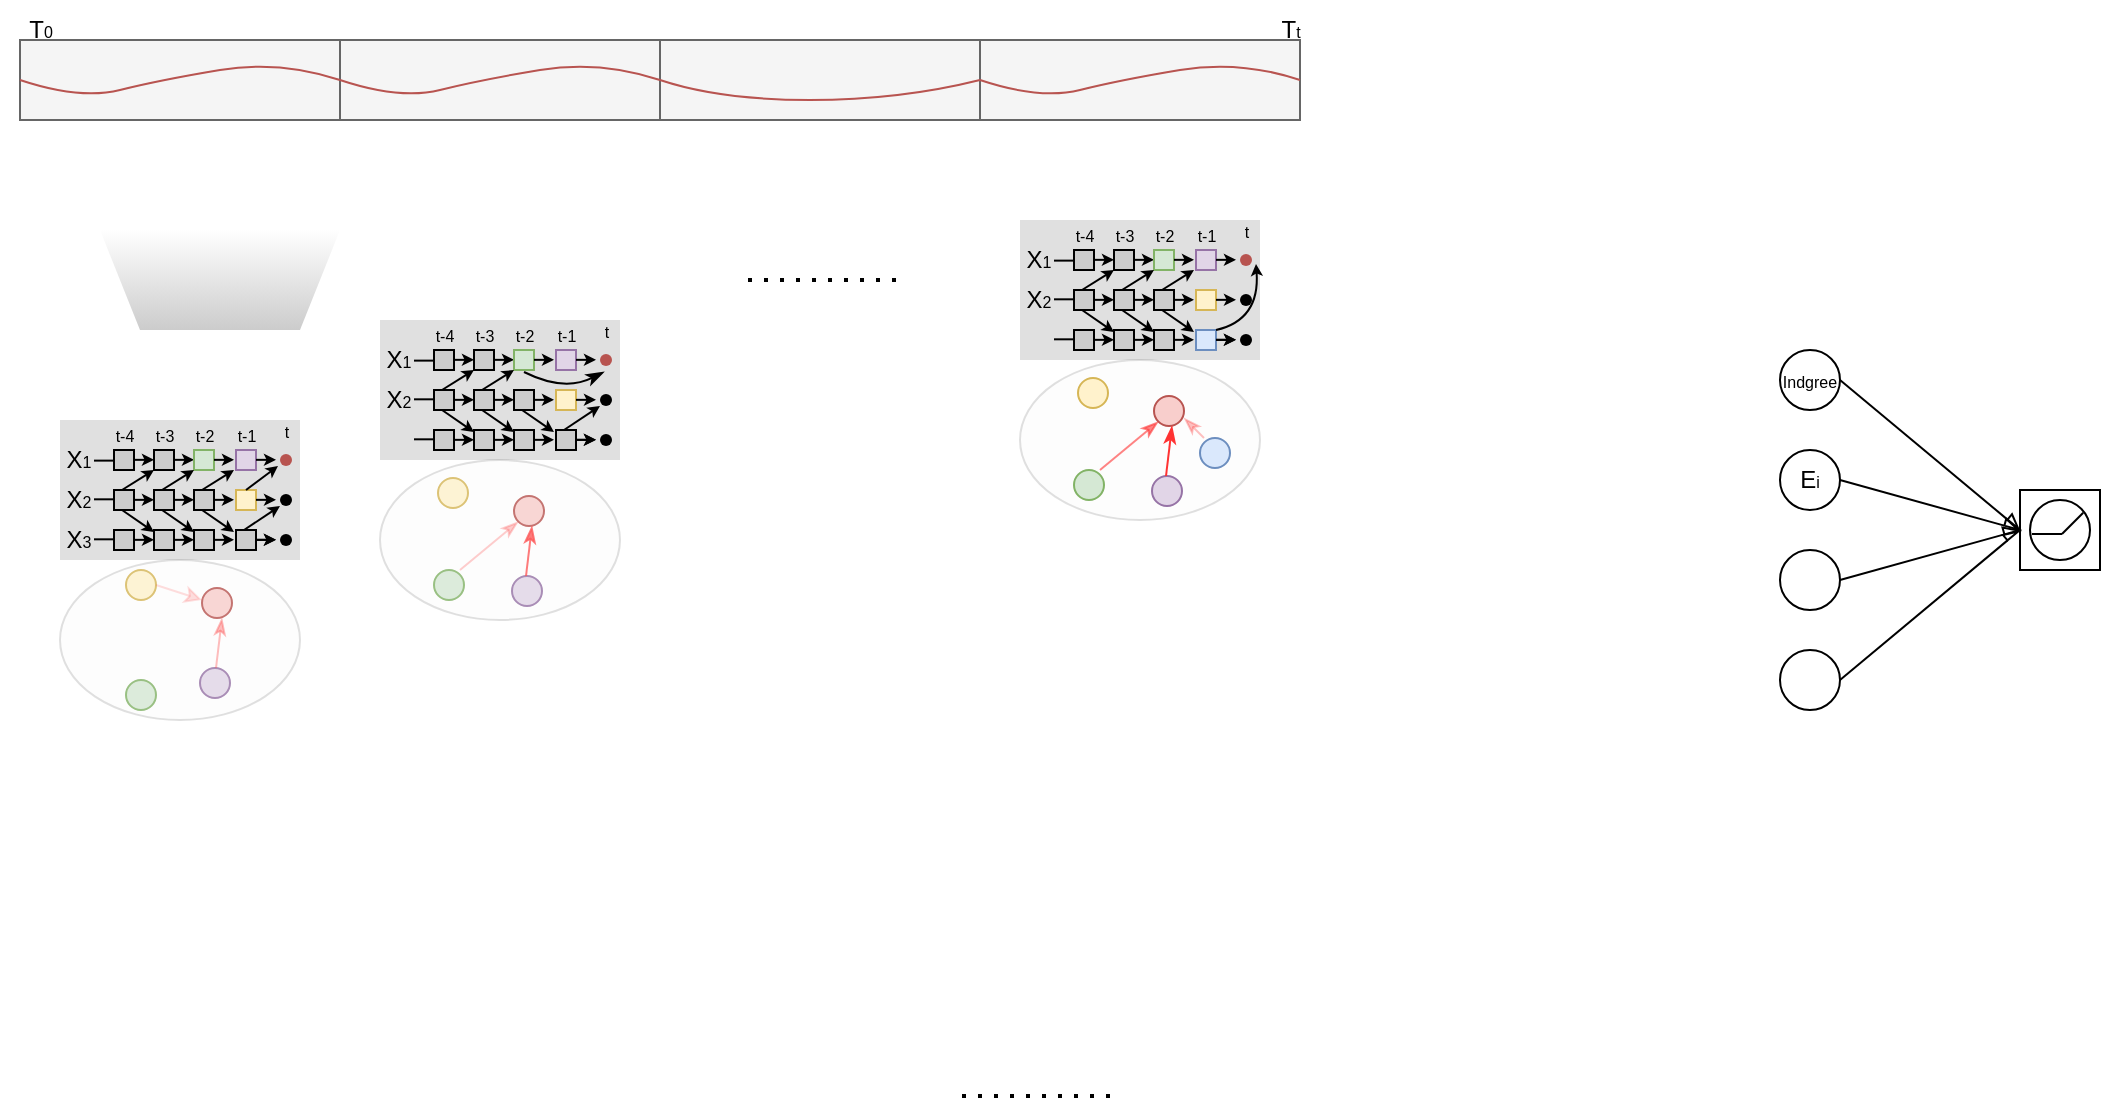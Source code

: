 <mxfile version="26.2.4">
  <diagram name="因果解耦学习" id="Xn1MKm5G6cUb3gmnLiGP">
    <mxGraphModel dx="948" dy="652" grid="1" gridSize="10" guides="1" tooltips="1" connect="1" arrows="1" fold="1" page="1" pageScale="1" pageWidth="827" pageHeight="1169" math="0" shadow="0">
      <root>
        <mxCell id="0" />
        <mxCell id="1" parent="0" />
        <mxCell id="1oDXLKxFo-u_jyNa0GS2-1" value="" style="rounded=0;whiteSpace=wrap;html=1;fillColor=#f5f5f5;fontColor=#333333;strokeColor=#666666;" vertex="1" parent="1">
          <mxGeometry x="10" y="40" width="160" height="40" as="geometry" />
        </mxCell>
        <mxCell id="1oDXLKxFo-u_jyNa0GS2-2" value="" style="rounded=0;whiteSpace=wrap;html=1;fillColor=#f5f5f5;fontColor=#333333;strokeColor=#666666;" vertex="1" parent="1">
          <mxGeometry x="170" y="40" width="160" height="40" as="geometry" />
        </mxCell>
        <mxCell id="1oDXLKxFo-u_jyNa0GS2-3" value="" style="rounded=0;whiteSpace=wrap;html=1;fillColor=#f5f5f5;fontColor=#333333;strokeColor=#666666;" vertex="1" parent="1">
          <mxGeometry x="330" y="40" width="160" height="40" as="geometry" />
        </mxCell>
        <mxCell id="1oDXLKxFo-u_jyNa0GS2-4" value="" style="rounded=0;whiteSpace=wrap;html=1;fillColor=#f5f5f5;fontColor=#333333;strokeColor=#666666;" vertex="1" parent="1">
          <mxGeometry x="490" y="40" width="160" height="40" as="geometry" />
        </mxCell>
        <mxCell id="1oDXLKxFo-u_jyNa0GS2-6" value="" style="curved=1;endArrow=none;html=1;rounded=0;startFill=0;entryX=0;entryY=0.5;entryDx=0;entryDy=0;fillColor=#f8cecc;strokeColor=#b85450;" edge="1" parent="1" target="1oDXLKxFo-u_jyNa0GS2-2">
          <mxGeometry width="50" height="50" relative="1" as="geometry">
            <mxPoint x="10" y="60" as="sourcePoint" />
            <mxPoint x="200" y="70" as="targetPoint" />
            <Array as="points">
              <mxPoint x="40" y="70" />
              <mxPoint x="80" y="60" />
              <mxPoint x="140" y="50" />
            </Array>
          </mxGeometry>
        </mxCell>
        <mxCell id="1oDXLKxFo-u_jyNa0GS2-7" value="" style="curved=1;endArrow=none;html=1;rounded=0;startFill=0;entryX=0;entryY=0.5;entryDx=0;entryDy=0;fillColor=#f8cecc;strokeColor=#b85450;" edge="1" parent="1">
          <mxGeometry width="50" height="50" relative="1" as="geometry">
            <mxPoint x="170" y="60" as="sourcePoint" />
            <mxPoint x="330" y="60" as="targetPoint" />
            <Array as="points">
              <mxPoint x="200" y="70" />
              <mxPoint x="240" y="60" />
              <mxPoint x="300" y="50" />
            </Array>
          </mxGeometry>
        </mxCell>
        <mxCell id="1oDXLKxFo-u_jyNa0GS2-8" value="" style="curved=1;endArrow=none;html=1;rounded=0;startFill=0;entryX=0;entryY=0.5;entryDx=0;entryDy=0;fillColor=#f8cecc;strokeColor=#b85450;" edge="1" parent="1">
          <mxGeometry width="50" height="50" relative="1" as="geometry">
            <mxPoint x="330" y="60" as="sourcePoint" />
            <mxPoint x="490" y="60" as="targetPoint" />
            <Array as="points">
              <mxPoint x="360" y="70" />
              <mxPoint x="450" y="70" />
            </Array>
          </mxGeometry>
        </mxCell>
        <mxCell id="1oDXLKxFo-u_jyNa0GS2-9" value="" style="curved=1;endArrow=none;html=1;rounded=0;startFill=0;entryX=0;entryY=0.5;entryDx=0;entryDy=0;fillColor=#f8cecc;strokeColor=#b85450;" edge="1" parent="1">
          <mxGeometry width="50" height="50" relative="1" as="geometry">
            <mxPoint x="490" y="60" as="sourcePoint" />
            <mxPoint x="650" y="60" as="targetPoint" />
            <Array as="points">
              <mxPoint x="520" y="70" />
              <mxPoint x="560" y="60" />
              <mxPoint x="620" y="50" />
            </Array>
          </mxGeometry>
        </mxCell>
        <mxCell id="1oDXLKxFo-u_jyNa0GS2-11" value="" style="rounded=0;whiteSpace=wrap;html=1;strokeColor=none;fillColor=#CCCCCC;gradientColor=none;gradientDirection=north;opacity=60;" vertex="1" parent="1">
          <mxGeometry x="30" y="230" width="120" height="70" as="geometry" />
        </mxCell>
        <mxCell id="1oDXLKxFo-u_jyNa0GS2-12" value="" style="shape=trapezoid;perimeter=trapezoidPerimeter;whiteSpace=wrap;html=1;fixedSize=1;rotation=-180;size=20;gradientColor=#CCCCCC;strokeColor=none;gradientDirection=north;fixDash=0;container=0;dropTarget=0;collapsible=0;treeFolding=0;treeMoving=0;comic=0;linecap=square;linejoin=arcs;rounded=0;points=[[0,1,0,0,0],[0.25,0,0,0,0],[0.25,1,0,0,0],[0.5,0,0,0,0],[0.5,1,0,0,0],[0.75,0,0,0,0],[0.75,1,0,0,0],[0.81,0.86,0,0,0],[0.86,0.5,0,0,0],[0.86,0.7,0,0,0],[0.93,0.28,0,0,0],[1,0,0,0,0],[1,0.25,0,0,0],[1,0.5,0,0,0],[1,0.75,0,0,0],[1,1,0,0,0]];" vertex="1" parent="1">
          <mxGeometry x="50" y="135" width="120" height="50" as="geometry">
            <mxRectangle x="120" y="190" width="50" height="40" as="alternateBounds" />
          </mxGeometry>
        </mxCell>
        <mxCell id="1oDXLKxFo-u_jyNa0GS2-16" value="" style="endArrow=none;dashed=1;html=1;dashPattern=1 3;strokeWidth=2;rounded=0;" edge="1" parent="1">
          <mxGeometry width="50" height="50" relative="1" as="geometry">
            <mxPoint x="481" y="568" as="sourcePoint" />
            <mxPoint x="561" y="568" as="targetPoint" />
          </mxGeometry>
        </mxCell>
        <mxCell id="1oDXLKxFo-u_jyNa0GS2-17" value="" style="rounded=0;whiteSpace=wrap;html=1;fillColor=#CCCCCC;" vertex="1" parent="1">
          <mxGeometry x="57" y="245" width="10" height="10" as="geometry" />
        </mxCell>
        <mxCell id="1oDXLKxFo-u_jyNa0GS2-18" value="" style="rounded=0;whiteSpace=wrap;html=1;fillColor=#CCCCCC;" vertex="1" parent="1">
          <mxGeometry x="77" y="245" width="10" height="10" as="geometry" />
        </mxCell>
        <mxCell id="1oDXLKxFo-u_jyNa0GS2-19" value="" style="rounded=0;whiteSpace=wrap;html=1;fillColor=#e1d5e7;strokeColor=#9673a6;" vertex="1" parent="1">
          <mxGeometry x="118" y="245" width="10" height="10" as="geometry" />
        </mxCell>
        <mxCell id="1oDXLKxFo-u_jyNa0GS2-25" value="" style="rounded=0;whiteSpace=wrap;html=1;fillColor=#CCCCCC;" vertex="1" parent="1">
          <mxGeometry x="57" y="265" width="10" height="10" as="geometry" />
        </mxCell>
        <mxCell id="1oDXLKxFo-u_jyNa0GS2-26" value="" style="rounded=0;whiteSpace=wrap;html=1;fillColor=#CCCCCC;" vertex="1" parent="1">
          <mxGeometry x="77" y="265" width="10" height="10" as="geometry" />
        </mxCell>
        <mxCell id="1oDXLKxFo-u_jyNa0GS2-27" value="" style="rounded=0;whiteSpace=wrap;html=1;fillColor=#fff2cc;strokeColor=#d6b656;" vertex="1" parent="1">
          <mxGeometry x="118" y="265" width="10" height="10" as="geometry" />
        </mxCell>
        <mxCell id="1oDXLKxFo-u_jyNa0GS2-29" value="" style="rounded=0;whiteSpace=wrap;html=1;fillColor=#CCCCCC;" vertex="1" parent="1">
          <mxGeometry x="57" y="285" width="10" height="10" as="geometry" />
        </mxCell>
        <mxCell id="1oDXLKxFo-u_jyNa0GS2-30" value="" style="rounded=0;whiteSpace=wrap;html=1;fillColor=#CCCCCC;" vertex="1" parent="1">
          <mxGeometry x="77" y="285" width="10" height="10" as="geometry" />
        </mxCell>
        <mxCell id="1oDXLKxFo-u_jyNa0GS2-31" value="" style="rounded=0;whiteSpace=wrap;html=1;fillColor=#CCCCCC;strokeColor=#000000;" vertex="1" parent="1">
          <mxGeometry x="118" y="285" width="10" height="10" as="geometry" />
        </mxCell>
        <mxCell id="1oDXLKxFo-u_jyNa0GS2-33" value="" style="endArrow=classic;html=1;rounded=0;endSize=3;startSize=3;" edge="1" parent="1">
          <mxGeometry width="50" height="50" relative="1" as="geometry">
            <mxPoint x="128" y="269.92" as="sourcePoint" />
            <mxPoint x="138" y="269.92" as="targetPoint" />
          </mxGeometry>
        </mxCell>
        <mxCell id="1oDXLKxFo-u_jyNa0GS2-34" value="" style="endArrow=classic;html=1;rounded=0;endSize=3;startSize=3;" edge="1" parent="1">
          <mxGeometry width="50" height="50" relative="1" as="geometry">
            <mxPoint x="128" y="249.92" as="sourcePoint" />
            <mxPoint x="138" y="249.92" as="targetPoint" />
          </mxGeometry>
        </mxCell>
        <mxCell id="1oDXLKxFo-u_jyNa0GS2-35" value="" style="endArrow=classic;html=1;rounded=0;endSize=3;startSize=3;" edge="1" parent="1">
          <mxGeometry width="50" height="50" relative="1" as="geometry">
            <mxPoint x="128" y="289.92" as="sourcePoint" />
            <mxPoint x="138" y="289.92" as="targetPoint" />
          </mxGeometry>
        </mxCell>
        <mxCell id="1oDXLKxFo-u_jyNa0GS2-36" value="" style="endArrow=classic;html=1;rounded=0;endSize=3;startSize=3;" edge="1" parent="1">
          <mxGeometry width="50" height="50" relative="1" as="geometry">
            <mxPoint x="87" y="269.92" as="sourcePoint" />
            <mxPoint x="97" y="269.92" as="targetPoint" />
          </mxGeometry>
        </mxCell>
        <mxCell id="1oDXLKxFo-u_jyNa0GS2-37" value="" style="endArrow=classic;html=1;rounded=0;endSize=3;startSize=3;" edge="1" parent="1">
          <mxGeometry width="50" height="50" relative="1" as="geometry">
            <mxPoint x="87" y="249.92" as="sourcePoint" />
            <mxPoint x="97" y="249.92" as="targetPoint" />
          </mxGeometry>
        </mxCell>
        <mxCell id="1oDXLKxFo-u_jyNa0GS2-38" value="" style="endArrow=classic;html=1;rounded=0;endSize=3;startSize=3;" edge="1" parent="1">
          <mxGeometry width="50" height="50" relative="1" as="geometry">
            <mxPoint x="67" y="249.92" as="sourcePoint" />
            <mxPoint x="77" y="249.92" as="targetPoint" />
          </mxGeometry>
        </mxCell>
        <mxCell id="1oDXLKxFo-u_jyNa0GS2-39" value="" style="endArrow=classic;html=1;rounded=0;endSize=3;startSize=3;" edge="1" parent="1">
          <mxGeometry width="50" height="50" relative="1" as="geometry">
            <mxPoint x="67" y="269.92" as="sourcePoint" />
            <mxPoint x="77" y="269.92" as="targetPoint" />
          </mxGeometry>
        </mxCell>
        <mxCell id="1oDXLKxFo-u_jyNa0GS2-40" value="" style="endArrow=classic;html=1;rounded=0;endSize=3;startSize=3;" edge="1" parent="1">
          <mxGeometry width="50" height="50" relative="1" as="geometry">
            <mxPoint x="87" y="289.92" as="sourcePoint" />
            <mxPoint x="97" y="289.92" as="targetPoint" />
          </mxGeometry>
        </mxCell>
        <mxCell id="1oDXLKxFo-u_jyNa0GS2-41" value="" style="endArrow=classic;html=1;rounded=0;endSize=3;startSize=3;" edge="1" parent="1">
          <mxGeometry width="50" height="50" relative="1" as="geometry">
            <mxPoint x="67" y="289.92" as="sourcePoint" />
            <mxPoint x="77" y="289.92" as="targetPoint" />
          </mxGeometry>
        </mxCell>
        <mxCell id="1oDXLKxFo-u_jyNa0GS2-109" value="" style="endArrow=classic;html=1;rounded=0;endSize=3;startSize=3;" edge="1" parent="1">
          <mxGeometry width="50" height="50" relative="1" as="geometry">
            <mxPoint x="128" y="289.92" as="sourcePoint" />
            <mxPoint x="138" y="289.92" as="targetPoint" />
          </mxGeometry>
        </mxCell>
        <mxCell id="1oDXLKxFo-u_jyNa0GS2-110" value="" style="endArrow=classic;html=1;rounded=0;endSize=3;startSize=3;exitX=0.5;exitY=0;exitDx=0;exitDy=0;" edge="1" parent="1" source="1oDXLKxFo-u_jyNa0GS2-27">
          <mxGeometry width="50" height="50" relative="1" as="geometry">
            <mxPoint x="124" y="263" as="sourcePoint" />
            <mxPoint x="139" y="253" as="targetPoint" />
          </mxGeometry>
        </mxCell>
        <mxCell id="1oDXLKxFo-u_jyNa0GS2-111" value="" style="shape=waypoint;sketch=0;size=6;pointerEvents=1;points=[];fillColor=#f8cecc;resizable=0;rotatable=0;perimeter=centerPerimeter;snapToPoint=1;strokeColor=#b85450;" vertex="1" parent="1">
          <mxGeometry x="133" y="240" width="20" height="20" as="geometry" />
        </mxCell>
        <mxCell id="1oDXLKxFo-u_jyNa0GS2-112" value="T&lt;font style=&quot;font-size: 8px;&quot;&gt;0&lt;/font&gt;" style="text;html=1;align=center;verticalAlign=middle;resizable=0;points=[];autosize=1;strokeColor=none;fillColor=none;" vertex="1" parent="1">
          <mxGeometry y="20" width="40" height="30" as="geometry" />
        </mxCell>
        <mxCell id="1oDXLKxFo-u_jyNa0GS2-113" value="T&lt;font style=&quot;font-size: 8px;&quot;&gt;t&lt;/font&gt;" style="text;html=1;align=center;verticalAlign=middle;resizable=0;points=[];autosize=1;strokeColor=none;fillColor=none;" vertex="1" parent="1">
          <mxGeometry x="630" y="20" width="30" height="30" as="geometry" />
        </mxCell>
        <mxCell id="1oDXLKxFo-u_jyNa0GS2-128" value="" style="rounded=0;whiteSpace=wrap;html=1;fillColor=#d5e8d4;strokeColor=#82b366;" vertex="1" parent="1">
          <mxGeometry x="97" y="245" width="10" height="10" as="geometry" />
        </mxCell>
        <mxCell id="1oDXLKxFo-u_jyNa0GS2-129" value="" style="rounded=0;whiteSpace=wrap;html=1;fillColor=#CCCCCC;" vertex="1" parent="1">
          <mxGeometry x="97" y="265" width="10" height="10" as="geometry" />
        </mxCell>
        <mxCell id="1oDXLKxFo-u_jyNa0GS2-130" value="" style="rounded=0;whiteSpace=wrap;html=1;fillColor=#CCCCCC;" vertex="1" parent="1">
          <mxGeometry x="97" y="285" width="10" height="10" as="geometry" />
        </mxCell>
        <mxCell id="1oDXLKxFo-u_jyNa0GS2-131" value="" style="endArrow=classic;html=1;rounded=0;endSize=3;startSize=3;" edge="1" parent="1">
          <mxGeometry width="50" height="50" relative="1" as="geometry">
            <mxPoint x="107" y="269.92" as="sourcePoint" />
            <mxPoint x="117" y="269.92" as="targetPoint" />
          </mxGeometry>
        </mxCell>
        <mxCell id="1oDXLKxFo-u_jyNa0GS2-132" value="" style="endArrow=classic;html=1;rounded=0;endSize=3;startSize=3;" edge="1" parent="1">
          <mxGeometry width="50" height="50" relative="1" as="geometry">
            <mxPoint x="107" y="249.92" as="sourcePoint" />
            <mxPoint x="117" y="249.92" as="targetPoint" />
          </mxGeometry>
        </mxCell>
        <mxCell id="1oDXLKxFo-u_jyNa0GS2-133" value="" style="endArrow=classic;html=1;rounded=0;endSize=3;startSize=3;" edge="1" parent="1">
          <mxGeometry width="50" height="50" relative="1" as="geometry">
            <mxPoint x="107" y="289.92" as="sourcePoint" />
            <mxPoint x="117" y="289.92" as="targetPoint" />
          </mxGeometry>
        </mxCell>
        <mxCell id="1oDXLKxFo-u_jyNa0GS2-208" value="X&lt;font style=&quot;font-size: 8px;&quot;&gt;1&lt;/font&gt;" style="text;html=1;align=center;verticalAlign=middle;resizable=0;points=[];autosize=1;strokeColor=none;fillColor=none;" vertex="1" parent="1">
          <mxGeometry x="19" y="235" width="40" height="30" as="geometry" />
        </mxCell>
        <mxCell id="1oDXLKxFo-u_jyNa0GS2-209" value="X&lt;font style=&quot;font-size: 8px;&quot;&gt;2&lt;/font&gt;" style="text;html=1;align=center;verticalAlign=middle;resizable=0;points=[];autosize=1;strokeColor=none;fillColor=none;" vertex="1" parent="1">
          <mxGeometry x="19" y="255" width="40" height="30" as="geometry" />
        </mxCell>
        <mxCell id="1oDXLKxFo-u_jyNa0GS2-211" value="X&lt;font style=&quot;font-size: 8px;&quot;&gt;3&lt;/font&gt;" style="text;html=1;align=center;verticalAlign=middle;resizable=0;points=[];autosize=1;strokeColor=none;fillColor=none;" vertex="1" parent="1">
          <mxGeometry x="19" y="275" width="40" height="30" as="geometry" />
        </mxCell>
        <mxCell id="1oDXLKxFo-u_jyNa0GS2-446" value="" style="endArrow=classic;html=1;rounded=0;endSize=3;startSize=3;exitX=0.5;exitY=0;exitDx=0;exitDy=0;entryX=0;entryY=1;entryDx=0;entryDy=0;" edge="1" parent="1" target="1oDXLKxFo-u_jyNa0GS2-128">
          <mxGeometry width="50" height="50" relative="1" as="geometry">
            <mxPoint x="81" y="265" as="sourcePoint" />
            <mxPoint x="97" y="253" as="targetPoint" />
          </mxGeometry>
        </mxCell>
        <mxCell id="1oDXLKxFo-u_jyNa0GS2-447" value="&lt;font style=&quot;font-size: 8px;&quot;&gt;Indgree&lt;/font&gt;" style="ellipse;whiteSpace=wrap;html=1;aspect=fixed;" vertex="1" parent="1">
          <mxGeometry x="890" y="195" width="30" height="30" as="geometry" />
        </mxCell>
        <mxCell id="1oDXLKxFo-u_jyNa0GS2-448" value="E&lt;font style=&quot;font-size: 8px;&quot;&gt;i&lt;/font&gt;" style="ellipse;whiteSpace=wrap;html=1;aspect=fixed;" vertex="1" parent="1">
          <mxGeometry x="890" y="245" width="30" height="30" as="geometry" />
        </mxCell>
        <mxCell id="1oDXLKxFo-u_jyNa0GS2-449" value="" style="ellipse;whiteSpace=wrap;html=1;aspect=fixed;" vertex="1" parent="1">
          <mxGeometry x="890" y="295" width="30" height="30" as="geometry" />
        </mxCell>
        <mxCell id="1oDXLKxFo-u_jyNa0GS2-450" value="" style="ellipse;whiteSpace=wrap;html=1;aspect=fixed;" vertex="1" parent="1">
          <mxGeometry x="890" y="345" width="30" height="30" as="geometry" />
        </mxCell>
        <mxCell id="1oDXLKxFo-u_jyNa0GS2-451" value="" style="shape=waypoint;sketch=0;size=6;pointerEvents=1;points=[];fillColor=none;resizable=0;rotatable=0;perimeter=centerPerimeter;snapToPoint=1;" vertex="1" parent="1">
          <mxGeometry x="133" y="260" width="20" height="20" as="geometry" />
        </mxCell>
        <mxCell id="1oDXLKxFo-u_jyNa0GS2-452" value="" style="shape=waypoint;sketch=0;size=6;pointerEvents=1;points=[];fillColor=none;resizable=0;rotatable=0;perimeter=centerPerimeter;snapToPoint=1;" vertex="1" parent="1">
          <mxGeometry x="133" y="280" width="20" height="20" as="geometry" />
        </mxCell>
        <mxCell id="1oDXLKxFo-u_jyNa0GS2-453" value="" style="endArrow=none;html=1;rounded=0;" edge="1" parent="1">
          <mxGeometry width="50" height="50" relative="1" as="geometry">
            <mxPoint x="47" y="250.31" as="sourcePoint" />
            <mxPoint x="57" y="250.31" as="targetPoint" />
          </mxGeometry>
        </mxCell>
        <mxCell id="1oDXLKxFo-u_jyNa0GS2-454" value="" style="endArrow=none;html=1;rounded=0;" edge="1" parent="1">
          <mxGeometry width="50" height="50" relative="1" as="geometry">
            <mxPoint x="47" y="269.66" as="sourcePoint" />
            <mxPoint x="57" y="269.66" as="targetPoint" />
          </mxGeometry>
        </mxCell>
        <mxCell id="1oDXLKxFo-u_jyNa0GS2-459" value="" style="endArrow=none;html=1;rounded=0;" edge="1" parent="1">
          <mxGeometry width="50" height="50" relative="1" as="geometry">
            <mxPoint x="47" y="289.66" as="sourcePoint" />
            <mxPoint x="57" y="289.66" as="targetPoint" />
          </mxGeometry>
        </mxCell>
        <mxCell id="1oDXLKxFo-u_jyNa0GS2-460" value="&lt;font style=&quot;font-size: 8px;&quot;&gt;t-4&lt;/font&gt;" style="text;html=1;align=center;verticalAlign=middle;resizable=0;points=[];autosize=1;strokeColor=none;fillColor=none;" vertex="1" parent="1">
          <mxGeometry x="47" y="222" width="30" height="30" as="geometry" />
        </mxCell>
        <mxCell id="1oDXLKxFo-u_jyNa0GS2-461" value="&lt;font style=&quot;font-size: 8px;&quot;&gt;t-3&lt;/font&gt;" style="text;html=1;align=center;verticalAlign=middle;resizable=0;points=[];autosize=1;strokeColor=none;fillColor=none;" vertex="1" parent="1">
          <mxGeometry x="67" y="222" width="30" height="30" as="geometry" />
        </mxCell>
        <mxCell id="1oDXLKxFo-u_jyNa0GS2-462" value="&lt;font style=&quot;font-size: 8px;&quot;&gt;t-2&lt;/font&gt;" style="text;html=1;align=center;verticalAlign=middle;resizable=0;points=[];autosize=1;strokeColor=none;fillColor=none;" vertex="1" parent="1">
          <mxGeometry x="87" y="222" width="30" height="30" as="geometry" />
        </mxCell>
        <mxCell id="1oDXLKxFo-u_jyNa0GS2-463" value="&lt;font style=&quot;font-size: 8px;&quot;&gt;t-1&lt;/font&gt;" style="text;html=1;align=center;verticalAlign=middle;resizable=0;points=[];autosize=1;strokeColor=none;fillColor=none;" vertex="1" parent="1">
          <mxGeometry x="108" y="222" width="30" height="30" as="geometry" />
        </mxCell>
        <mxCell id="1oDXLKxFo-u_jyNa0GS2-464" value="&lt;font style=&quot;font-size: 8px;&quot;&gt;t&lt;/font&gt;" style="text;html=1;align=center;verticalAlign=middle;resizable=0;points=[];autosize=1;strokeColor=none;fillColor=none;" vertex="1" parent="1">
          <mxGeometry x="128" y="220" width="30" height="30" as="geometry" />
        </mxCell>
        <mxCell id="1oDXLKxFo-u_jyNa0GS2-553" value="" style="whiteSpace=wrap;html=1;aspect=fixed;" vertex="1" parent="1">
          <mxGeometry x="1010" y="265" width="40" height="40" as="geometry" />
        </mxCell>
        <mxCell id="1oDXLKxFo-u_jyNa0GS2-554" value="" style="ellipse;whiteSpace=wrap;html=1;aspect=fixed;" vertex="1" parent="1">
          <mxGeometry x="1015" y="270" width="30" height="30" as="geometry" />
        </mxCell>
        <mxCell id="1oDXLKxFo-u_jyNa0GS2-555" value="" style="endArrow=none;html=1;rounded=0;entryX=1;entryY=0;entryDx=0;entryDy=0;" edge="1" parent="1">
          <mxGeometry width="50" height="50" relative="1" as="geometry">
            <mxPoint x="1031" y="287" as="sourcePoint" />
            <mxPoint x="1041.607" y="276.393" as="targetPoint" />
            <Array as="points" />
          </mxGeometry>
        </mxCell>
        <mxCell id="1oDXLKxFo-u_jyNa0GS2-556" value="" style="endArrow=none;html=1;rounded=0;exitX=0;exitY=0.5;exitDx=0;exitDy=0;" edge="1" parent="1">
          <mxGeometry width="50" height="50" relative="1" as="geometry">
            <mxPoint x="1016" y="287" as="sourcePoint" />
            <mxPoint x="1031" y="287" as="targetPoint" />
          </mxGeometry>
        </mxCell>
        <mxCell id="1oDXLKxFo-u_jyNa0GS2-557" value="" style="endArrow=async;html=1;rounded=0;exitX=1;exitY=0.5;exitDx=0;exitDy=0;entryX=0;entryY=0.5;entryDx=0;entryDy=0;endFill=0;" edge="1" parent="1" source="1oDXLKxFo-u_jyNa0GS2-447" target="1oDXLKxFo-u_jyNa0GS2-553">
          <mxGeometry width="50" height="50" relative="1" as="geometry">
            <mxPoint x="940" y="285" as="sourcePoint" />
            <mxPoint x="990" y="235" as="targetPoint" />
          </mxGeometry>
        </mxCell>
        <mxCell id="1oDXLKxFo-u_jyNa0GS2-558" value="" style="endArrow=async;html=1;rounded=0;exitX=1;exitY=0.5;exitDx=0;exitDy=0;entryX=0;entryY=0.5;entryDx=0;entryDy=0;endFill=0;" edge="1" parent="1" source="1oDXLKxFo-u_jyNa0GS2-448" target="1oDXLKxFo-u_jyNa0GS2-553">
          <mxGeometry width="50" height="50" relative="1" as="geometry">
            <mxPoint x="940" y="285" as="sourcePoint" />
            <mxPoint x="990" y="235" as="targetPoint" />
          </mxGeometry>
        </mxCell>
        <mxCell id="1oDXLKxFo-u_jyNa0GS2-559" value="" style="endArrow=async;html=1;rounded=0;exitX=1;exitY=0.5;exitDx=0;exitDy=0;entryX=0;entryY=0.5;entryDx=0;entryDy=0;endFill=0;" edge="1" parent="1" source="1oDXLKxFo-u_jyNa0GS2-449" target="1oDXLKxFo-u_jyNa0GS2-553">
          <mxGeometry width="50" height="50" relative="1" as="geometry">
            <mxPoint x="940" y="285" as="sourcePoint" />
            <mxPoint x="990" y="235" as="targetPoint" />
          </mxGeometry>
        </mxCell>
        <mxCell id="1oDXLKxFo-u_jyNa0GS2-560" value="" style="endArrow=async;html=1;rounded=0;exitX=1;exitY=0.5;exitDx=0;exitDy=0;entryX=0;entryY=0.5;entryDx=0;entryDy=0;endFill=0;" edge="1" parent="1" source="1oDXLKxFo-u_jyNa0GS2-450" target="1oDXLKxFo-u_jyNa0GS2-553">
          <mxGeometry width="50" height="50" relative="1" as="geometry">
            <mxPoint x="940" y="285" as="sourcePoint" />
            <mxPoint x="990" y="235" as="targetPoint" />
          </mxGeometry>
        </mxCell>
        <mxCell id="1oDXLKxFo-u_jyNa0GS2-703" value="" style="endArrow=classic;html=1;rounded=0;endSize=3;startSize=3;exitX=0.5;exitY=0;exitDx=0;exitDy=0;entryX=0;entryY=1;entryDx=0;entryDy=0;" edge="1" parent="1">
          <mxGeometry width="50" height="50" relative="1" as="geometry">
            <mxPoint x="101" y="265" as="sourcePoint" />
            <mxPoint x="117" y="255" as="targetPoint" />
          </mxGeometry>
        </mxCell>
        <mxCell id="1oDXLKxFo-u_jyNa0GS2-704" value="" style="endArrow=classic;html=1;rounded=0;endSize=3;startSize=3;exitX=0.5;exitY=0;exitDx=0;exitDy=0;entryX=0;entryY=1;entryDx=0;entryDy=0;" edge="1" parent="1">
          <mxGeometry width="50" height="50" relative="1" as="geometry">
            <mxPoint x="61" y="265" as="sourcePoint" />
            <mxPoint x="77" y="255" as="targetPoint" />
          </mxGeometry>
        </mxCell>
        <mxCell id="1oDXLKxFo-u_jyNa0GS2-706" value="" style="endArrow=classic;html=1;rounded=0;endSize=3;startSize=3;exitX=0.5;exitY=0;exitDx=0;exitDy=0;" edge="1" parent="1">
          <mxGeometry width="50" height="50" relative="1" as="geometry">
            <mxPoint x="61" y="275" as="sourcePoint" />
            <mxPoint x="77" y="286" as="targetPoint" />
          </mxGeometry>
        </mxCell>
        <mxCell id="1oDXLKxFo-u_jyNa0GS2-707" value="" style="endArrow=classic;html=1;rounded=0;endSize=3;startSize=3;exitX=0.5;exitY=0;exitDx=0;exitDy=0;" edge="1" parent="1">
          <mxGeometry width="50" height="50" relative="1" as="geometry">
            <mxPoint x="81" y="275" as="sourcePoint" />
            <mxPoint x="97" y="286" as="targetPoint" />
          </mxGeometry>
        </mxCell>
        <mxCell id="1oDXLKxFo-u_jyNa0GS2-708" value="" style="endArrow=classic;html=1;rounded=0;endSize=3;startSize=3;exitX=0.5;exitY=0;exitDx=0;exitDy=0;" edge="1" parent="1">
          <mxGeometry width="50" height="50" relative="1" as="geometry">
            <mxPoint x="101" y="275" as="sourcePoint" />
            <mxPoint x="117" y="286" as="targetPoint" />
          </mxGeometry>
        </mxCell>
        <mxCell id="1oDXLKxFo-u_jyNa0GS2-709" value="" style="endArrow=classic;html=1;rounded=0;endSize=3;startSize=3;exitX=0.5;exitY=0;exitDx=0;exitDy=0;" edge="1" parent="1">
          <mxGeometry width="50" height="50" relative="1" as="geometry">
            <mxPoint x="122" y="285" as="sourcePoint" />
            <mxPoint x="140" y="273" as="targetPoint" />
          </mxGeometry>
        </mxCell>
        <mxCell id="1oDXLKxFo-u_jyNa0GS2-711" value="" style="rounded=0;whiteSpace=wrap;html=1;strokeColor=none;fillColor=#CCCCCC;gradientColor=none;gradientDirection=north;opacity=60;" vertex="1" parent="1">
          <mxGeometry x="190" y="180" width="120" height="70" as="geometry" />
        </mxCell>
        <mxCell id="1oDXLKxFo-u_jyNa0GS2-713" value="" style="rounded=0;whiteSpace=wrap;html=1;fillColor=#CCCCCC;" vertex="1" parent="1">
          <mxGeometry x="217" y="195" width="10" height="10" as="geometry" />
        </mxCell>
        <mxCell id="1oDXLKxFo-u_jyNa0GS2-714" value="" style="rounded=0;whiteSpace=wrap;html=1;fillColor=#CCCCCC;" vertex="1" parent="1">
          <mxGeometry x="237" y="195" width="10" height="10" as="geometry" />
        </mxCell>
        <mxCell id="1oDXLKxFo-u_jyNa0GS2-715" value="" style="rounded=0;whiteSpace=wrap;html=1;fillColor=#e1d5e7;strokeColor=#9673a6;" vertex="1" parent="1">
          <mxGeometry x="278" y="195" width="10" height="10" as="geometry" />
        </mxCell>
        <mxCell id="1oDXLKxFo-u_jyNa0GS2-716" value="" style="rounded=0;whiteSpace=wrap;html=1;fillColor=#CCCCCC;" vertex="1" parent="1">
          <mxGeometry x="217" y="215" width="10" height="10" as="geometry" />
        </mxCell>
        <mxCell id="1oDXLKxFo-u_jyNa0GS2-717" value="" style="rounded=0;whiteSpace=wrap;html=1;fillColor=#CCCCCC;" vertex="1" parent="1">
          <mxGeometry x="237" y="215" width="10" height="10" as="geometry" />
        </mxCell>
        <mxCell id="1oDXLKxFo-u_jyNa0GS2-718" value="" style="rounded=0;whiteSpace=wrap;html=1;fillColor=#fff2cc;strokeColor=#d6b656;" vertex="1" parent="1">
          <mxGeometry x="278" y="215" width="10" height="10" as="geometry" />
        </mxCell>
        <mxCell id="1oDXLKxFo-u_jyNa0GS2-719" value="" style="rounded=0;whiteSpace=wrap;html=1;fillColor=#CCCCCC;" vertex="1" parent="1">
          <mxGeometry x="217" y="235" width="10" height="10" as="geometry" />
        </mxCell>
        <mxCell id="1oDXLKxFo-u_jyNa0GS2-720" value="" style="rounded=0;whiteSpace=wrap;html=1;fillColor=#CCCCCC;" vertex="1" parent="1">
          <mxGeometry x="237" y="235" width="10" height="10" as="geometry" />
        </mxCell>
        <mxCell id="1oDXLKxFo-u_jyNa0GS2-721" value="" style="rounded=0;whiteSpace=wrap;html=1;fillColor=#CCCCCC;strokeColor=#000000;" vertex="1" parent="1">
          <mxGeometry x="278" y="235" width="10" height="10" as="geometry" />
        </mxCell>
        <mxCell id="1oDXLKxFo-u_jyNa0GS2-722" value="" style="endArrow=classic;html=1;rounded=0;endSize=3;startSize=3;" edge="1" parent="1">
          <mxGeometry width="50" height="50" relative="1" as="geometry">
            <mxPoint x="288" y="219.92" as="sourcePoint" />
            <mxPoint x="298" y="219.92" as="targetPoint" />
          </mxGeometry>
        </mxCell>
        <mxCell id="1oDXLKxFo-u_jyNa0GS2-723" value="" style="endArrow=classic;html=1;rounded=0;endSize=3;startSize=3;" edge="1" parent="1">
          <mxGeometry width="50" height="50" relative="1" as="geometry">
            <mxPoint x="288" y="199.92" as="sourcePoint" />
            <mxPoint x="298" y="199.92" as="targetPoint" />
          </mxGeometry>
        </mxCell>
        <mxCell id="1oDXLKxFo-u_jyNa0GS2-724" value="" style="endArrow=classic;html=1;rounded=0;endSize=3;startSize=3;" edge="1" parent="1">
          <mxGeometry width="50" height="50" relative="1" as="geometry">
            <mxPoint x="288" y="239.92" as="sourcePoint" />
            <mxPoint x="298" y="239.92" as="targetPoint" />
          </mxGeometry>
        </mxCell>
        <mxCell id="1oDXLKxFo-u_jyNa0GS2-725" value="" style="endArrow=classic;html=1;rounded=0;endSize=3;startSize=3;" edge="1" parent="1">
          <mxGeometry width="50" height="50" relative="1" as="geometry">
            <mxPoint x="247" y="219.92" as="sourcePoint" />
            <mxPoint x="257" y="219.92" as="targetPoint" />
          </mxGeometry>
        </mxCell>
        <mxCell id="1oDXLKxFo-u_jyNa0GS2-726" value="" style="endArrow=classic;html=1;rounded=0;endSize=3;startSize=3;" edge="1" parent="1">
          <mxGeometry width="50" height="50" relative="1" as="geometry">
            <mxPoint x="247" y="199.92" as="sourcePoint" />
            <mxPoint x="257" y="199.92" as="targetPoint" />
          </mxGeometry>
        </mxCell>
        <mxCell id="1oDXLKxFo-u_jyNa0GS2-727" value="" style="endArrow=classic;html=1;rounded=0;endSize=3;startSize=3;" edge="1" parent="1">
          <mxGeometry width="50" height="50" relative="1" as="geometry">
            <mxPoint x="227" y="199.92" as="sourcePoint" />
            <mxPoint x="237" y="199.92" as="targetPoint" />
          </mxGeometry>
        </mxCell>
        <mxCell id="1oDXLKxFo-u_jyNa0GS2-728" value="" style="endArrow=classic;html=1;rounded=0;endSize=3;startSize=3;" edge="1" parent="1">
          <mxGeometry width="50" height="50" relative="1" as="geometry">
            <mxPoint x="227" y="219.92" as="sourcePoint" />
            <mxPoint x="237" y="219.92" as="targetPoint" />
          </mxGeometry>
        </mxCell>
        <mxCell id="1oDXLKxFo-u_jyNa0GS2-729" value="" style="endArrow=classic;html=1;rounded=0;endSize=3;startSize=3;" edge="1" parent="1">
          <mxGeometry width="50" height="50" relative="1" as="geometry">
            <mxPoint x="247" y="239.92" as="sourcePoint" />
            <mxPoint x="257" y="239.92" as="targetPoint" />
          </mxGeometry>
        </mxCell>
        <mxCell id="1oDXLKxFo-u_jyNa0GS2-730" value="" style="endArrow=classic;html=1;rounded=0;endSize=3;startSize=3;" edge="1" parent="1">
          <mxGeometry width="50" height="50" relative="1" as="geometry">
            <mxPoint x="227" y="239.92" as="sourcePoint" />
            <mxPoint x="237" y="239.92" as="targetPoint" />
          </mxGeometry>
        </mxCell>
        <mxCell id="1oDXLKxFo-u_jyNa0GS2-731" value="" style="endArrow=classic;html=1;rounded=0;endSize=3;startSize=3;" edge="1" parent="1">
          <mxGeometry width="50" height="50" relative="1" as="geometry">
            <mxPoint x="288" y="239.92" as="sourcePoint" />
            <mxPoint x="298" y="239.92" as="targetPoint" />
          </mxGeometry>
        </mxCell>
        <mxCell id="1oDXLKxFo-u_jyNa0GS2-733" value="" style="shape=waypoint;sketch=0;size=6;pointerEvents=1;points=[];fillColor=#f8cecc;resizable=0;rotatable=0;perimeter=centerPerimeter;snapToPoint=1;strokeColor=#b85450;" vertex="1" parent="1">
          <mxGeometry x="293" y="190" width="20" height="20" as="geometry" />
        </mxCell>
        <mxCell id="1oDXLKxFo-u_jyNa0GS2-734" value="" style="rounded=0;whiteSpace=wrap;html=1;fillColor=#d5e8d4;strokeColor=#82b366;" vertex="1" parent="1">
          <mxGeometry x="257" y="195" width="10" height="10" as="geometry" />
        </mxCell>
        <mxCell id="1oDXLKxFo-u_jyNa0GS2-735" value="" style="rounded=0;whiteSpace=wrap;html=1;fillColor=#CCCCCC;" vertex="1" parent="1">
          <mxGeometry x="257" y="215" width="10" height="10" as="geometry" />
        </mxCell>
        <mxCell id="1oDXLKxFo-u_jyNa0GS2-736" value="" style="rounded=0;whiteSpace=wrap;html=1;fillColor=#CCCCCC;" vertex="1" parent="1">
          <mxGeometry x="257" y="235" width="10" height="10" as="geometry" />
        </mxCell>
        <mxCell id="1oDXLKxFo-u_jyNa0GS2-737" value="" style="endArrow=classic;html=1;rounded=0;endSize=3;startSize=3;" edge="1" parent="1">
          <mxGeometry width="50" height="50" relative="1" as="geometry">
            <mxPoint x="267" y="219.92" as="sourcePoint" />
            <mxPoint x="277" y="219.92" as="targetPoint" />
          </mxGeometry>
        </mxCell>
        <mxCell id="1oDXLKxFo-u_jyNa0GS2-738" value="" style="endArrow=classic;html=1;rounded=0;endSize=3;startSize=3;" edge="1" parent="1">
          <mxGeometry width="50" height="50" relative="1" as="geometry">
            <mxPoint x="267" y="199.92" as="sourcePoint" />
            <mxPoint x="277" y="199.92" as="targetPoint" />
          </mxGeometry>
        </mxCell>
        <mxCell id="1oDXLKxFo-u_jyNa0GS2-739" value="" style="endArrow=classic;html=1;rounded=0;endSize=3;startSize=3;" edge="1" parent="1">
          <mxGeometry width="50" height="50" relative="1" as="geometry">
            <mxPoint x="267" y="239.92" as="sourcePoint" />
            <mxPoint x="277" y="239.92" as="targetPoint" />
          </mxGeometry>
        </mxCell>
        <mxCell id="1oDXLKxFo-u_jyNa0GS2-740" value="X&lt;font style=&quot;font-size: 8px;&quot;&gt;1&lt;/font&gt;" style="text;html=1;align=center;verticalAlign=middle;resizable=0;points=[];autosize=1;strokeColor=none;fillColor=none;" vertex="1" parent="1">
          <mxGeometry x="179" y="185" width="40" height="30" as="geometry" />
        </mxCell>
        <mxCell id="1oDXLKxFo-u_jyNa0GS2-741" value="X&lt;font style=&quot;font-size: 8px;&quot;&gt;2&lt;/font&gt;" style="text;html=1;align=center;verticalAlign=middle;resizable=0;points=[];autosize=1;strokeColor=none;fillColor=none;" vertex="1" parent="1">
          <mxGeometry x="179" y="205" width="40" height="30" as="geometry" />
        </mxCell>
        <mxCell id="1oDXLKxFo-u_jyNa0GS2-742" value="" style="endArrow=classic;html=1;rounded=0;endSize=3;startSize=3;exitX=0.5;exitY=0;exitDx=0;exitDy=0;entryX=0;entryY=1;entryDx=0;entryDy=0;" edge="1" parent="1" target="1oDXLKxFo-u_jyNa0GS2-734">
          <mxGeometry width="50" height="50" relative="1" as="geometry">
            <mxPoint x="241" y="215" as="sourcePoint" />
            <mxPoint x="257" y="203" as="targetPoint" />
          </mxGeometry>
        </mxCell>
        <mxCell id="1oDXLKxFo-u_jyNa0GS2-743" value="" style="shape=waypoint;sketch=0;size=6;pointerEvents=1;points=[];fillColor=none;resizable=0;rotatable=0;perimeter=centerPerimeter;snapToPoint=1;" vertex="1" parent="1">
          <mxGeometry x="293" y="210" width="20" height="20" as="geometry" />
        </mxCell>
        <mxCell id="1oDXLKxFo-u_jyNa0GS2-744" value="" style="shape=waypoint;sketch=0;size=6;pointerEvents=1;points=[];fillColor=none;resizable=0;rotatable=0;perimeter=centerPerimeter;snapToPoint=1;" vertex="1" parent="1">
          <mxGeometry x="293" y="230" width="20" height="20" as="geometry" />
        </mxCell>
        <mxCell id="1oDXLKxFo-u_jyNa0GS2-745" value="" style="endArrow=none;html=1;rounded=0;" edge="1" parent="1">
          <mxGeometry width="50" height="50" relative="1" as="geometry">
            <mxPoint x="207" y="200.31" as="sourcePoint" />
            <mxPoint x="217" y="200.31" as="targetPoint" />
          </mxGeometry>
        </mxCell>
        <mxCell id="1oDXLKxFo-u_jyNa0GS2-746" value="" style="endArrow=none;html=1;rounded=0;" edge="1" parent="1">
          <mxGeometry width="50" height="50" relative="1" as="geometry">
            <mxPoint x="207" y="219.66" as="sourcePoint" />
            <mxPoint x="217" y="219.66" as="targetPoint" />
          </mxGeometry>
        </mxCell>
        <mxCell id="1oDXLKxFo-u_jyNa0GS2-747" value="" style="endArrow=none;html=1;rounded=0;" edge="1" parent="1">
          <mxGeometry width="50" height="50" relative="1" as="geometry">
            <mxPoint x="207" y="239.66" as="sourcePoint" />
            <mxPoint x="217" y="239.66" as="targetPoint" />
          </mxGeometry>
        </mxCell>
        <mxCell id="1oDXLKxFo-u_jyNa0GS2-748" value="&lt;font style=&quot;font-size: 8px;&quot;&gt;t-4&lt;/font&gt;" style="text;html=1;align=center;verticalAlign=middle;resizable=0;points=[];autosize=1;strokeColor=none;fillColor=none;" vertex="1" parent="1">
          <mxGeometry x="207" y="172" width="30" height="30" as="geometry" />
        </mxCell>
        <mxCell id="1oDXLKxFo-u_jyNa0GS2-749" value="&lt;font style=&quot;font-size: 8px;&quot;&gt;t-3&lt;/font&gt;" style="text;html=1;align=center;verticalAlign=middle;resizable=0;points=[];autosize=1;strokeColor=none;fillColor=none;" vertex="1" parent="1">
          <mxGeometry x="227" y="172" width="30" height="30" as="geometry" />
        </mxCell>
        <mxCell id="1oDXLKxFo-u_jyNa0GS2-750" value="&lt;font style=&quot;font-size: 8px;&quot;&gt;t-2&lt;/font&gt;" style="text;html=1;align=center;verticalAlign=middle;resizable=0;points=[];autosize=1;strokeColor=none;fillColor=none;" vertex="1" parent="1">
          <mxGeometry x="247" y="172" width="30" height="30" as="geometry" />
        </mxCell>
        <mxCell id="1oDXLKxFo-u_jyNa0GS2-751" value="&lt;font style=&quot;font-size: 8px;&quot;&gt;t-1&lt;/font&gt;" style="text;html=1;align=center;verticalAlign=middle;resizable=0;points=[];autosize=1;strokeColor=none;fillColor=none;" vertex="1" parent="1">
          <mxGeometry x="268" y="172" width="30" height="30" as="geometry" />
        </mxCell>
        <mxCell id="1oDXLKxFo-u_jyNa0GS2-752" value="&lt;font style=&quot;font-size: 8px;&quot;&gt;t&lt;/font&gt;" style="text;html=1;align=center;verticalAlign=middle;resizable=0;points=[];autosize=1;strokeColor=none;fillColor=none;" vertex="1" parent="1">
          <mxGeometry x="288" y="170" width="30" height="30" as="geometry" />
        </mxCell>
        <mxCell id="1oDXLKxFo-u_jyNa0GS2-754" value="" style="endArrow=classic;html=1;rounded=0;endSize=3;startSize=3;exitX=0.5;exitY=0;exitDx=0;exitDy=0;entryX=0;entryY=1;entryDx=0;entryDy=0;" edge="1" parent="1">
          <mxGeometry width="50" height="50" relative="1" as="geometry">
            <mxPoint x="221" y="215" as="sourcePoint" />
            <mxPoint x="237" y="205" as="targetPoint" />
          </mxGeometry>
        </mxCell>
        <mxCell id="1oDXLKxFo-u_jyNa0GS2-755" value="" style="endArrow=classic;html=1;rounded=0;endSize=3;startSize=3;exitX=0.5;exitY=0;exitDx=0;exitDy=0;" edge="1" parent="1">
          <mxGeometry width="50" height="50" relative="1" as="geometry">
            <mxPoint x="221" y="225" as="sourcePoint" />
            <mxPoint x="237" y="236" as="targetPoint" />
          </mxGeometry>
        </mxCell>
        <mxCell id="1oDXLKxFo-u_jyNa0GS2-756" value="" style="endArrow=classic;html=1;rounded=0;endSize=3;startSize=3;exitX=0.5;exitY=0;exitDx=0;exitDy=0;" edge="1" parent="1">
          <mxGeometry width="50" height="50" relative="1" as="geometry">
            <mxPoint x="241" y="225" as="sourcePoint" />
            <mxPoint x="257" y="236" as="targetPoint" />
          </mxGeometry>
        </mxCell>
        <mxCell id="1oDXLKxFo-u_jyNa0GS2-757" value="" style="endArrow=classic;html=1;rounded=0;endSize=3;startSize=3;exitX=0.5;exitY=0;exitDx=0;exitDy=0;" edge="1" parent="1">
          <mxGeometry width="50" height="50" relative="1" as="geometry">
            <mxPoint x="261" y="225" as="sourcePoint" />
            <mxPoint x="277" y="236" as="targetPoint" />
          </mxGeometry>
        </mxCell>
        <mxCell id="1oDXLKxFo-u_jyNa0GS2-758" value="" style="endArrow=classic;html=1;rounded=0;endSize=3;startSize=3;exitX=0.5;exitY=0;exitDx=0;exitDy=0;" edge="1" parent="1">
          <mxGeometry width="50" height="50" relative="1" as="geometry">
            <mxPoint x="282" y="235" as="sourcePoint" />
            <mxPoint x="300" y="223" as="targetPoint" />
          </mxGeometry>
        </mxCell>
        <mxCell id="1oDXLKxFo-u_jyNa0GS2-759" value="" style="rounded=0;whiteSpace=wrap;html=1;strokeColor=none;fillColor=#CCCCCC;gradientColor=none;gradientDirection=north;opacity=60;" vertex="1" parent="1">
          <mxGeometry x="510" y="130" width="120" height="70" as="geometry" />
        </mxCell>
        <mxCell id="1oDXLKxFo-u_jyNa0GS2-761" value="" style="rounded=0;whiteSpace=wrap;html=1;fillColor=#CCCCCC;" vertex="1" parent="1">
          <mxGeometry x="537" y="145" width="10" height="10" as="geometry" />
        </mxCell>
        <mxCell id="1oDXLKxFo-u_jyNa0GS2-762" value="" style="rounded=0;whiteSpace=wrap;html=1;fillColor=#CCCCCC;" vertex="1" parent="1">
          <mxGeometry x="557" y="145" width="10" height="10" as="geometry" />
        </mxCell>
        <mxCell id="1oDXLKxFo-u_jyNa0GS2-763" value="" style="rounded=0;whiteSpace=wrap;html=1;fillColor=#e1d5e7;strokeColor=#9673a6;" vertex="1" parent="1">
          <mxGeometry x="598" y="145" width="10" height="10" as="geometry" />
        </mxCell>
        <mxCell id="1oDXLKxFo-u_jyNa0GS2-764" value="" style="rounded=0;whiteSpace=wrap;html=1;fillColor=#CCCCCC;" vertex="1" parent="1">
          <mxGeometry x="537" y="165" width="10" height="10" as="geometry" />
        </mxCell>
        <mxCell id="1oDXLKxFo-u_jyNa0GS2-765" value="" style="rounded=0;whiteSpace=wrap;html=1;fillColor=#CCCCCC;" vertex="1" parent="1">
          <mxGeometry x="557" y="165" width="10" height="10" as="geometry" />
        </mxCell>
        <mxCell id="1oDXLKxFo-u_jyNa0GS2-766" value="" style="rounded=0;whiteSpace=wrap;html=1;fillColor=#fff2cc;strokeColor=#d6b656;" vertex="1" parent="1">
          <mxGeometry x="598" y="165" width="10" height="10" as="geometry" />
        </mxCell>
        <mxCell id="1oDXLKxFo-u_jyNa0GS2-767" value="" style="rounded=0;whiteSpace=wrap;html=1;fillColor=#CCCCCC;" vertex="1" parent="1">
          <mxGeometry x="537" y="185" width="10" height="10" as="geometry" />
        </mxCell>
        <mxCell id="1oDXLKxFo-u_jyNa0GS2-768" value="" style="rounded=0;whiteSpace=wrap;html=1;fillColor=#CCCCCC;" vertex="1" parent="1">
          <mxGeometry x="557" y="185" width="10" height="10" as="geometry" />
        </mxCell>
        <mxCell id="1oDXLKxFo-u_jyNa0GS2-769" value="" style="rounded=0;whiteSpace=wrap;html=1;fillColor=#dae8fc;strokeColor=#6c8ebf;" vertex="1" parent="1">
          <mxGeometry x="598" y="185" width="10" height="10" as="geometry" />
        </mxCell>
        <mxCell id="1oDXLKxFo-u_jyNa0GS2-770" value="" style="endArrow=classic;html=1;rounded=0;endSize=3;startSize=3;" edge="1" parent="1">
          <mxGeometry width="50" height="50" relative="1" as="geometry">
            <mxPoint x="608" y="169.92" as="sourcePoint" />
            <mxPoint x="618" y="169.92" as="targetPoint" />
          </mxGeometry>
        </mxCell>
        <mxCell id="1oDXLKxFo-u_jyNa0GS2-771" value="" style="endArrow=classic;html=1;rounded=0;endSize=3;startSize=3;" edge="1" parent="1">
          <mxGeometry width="50" height="50" relative="1" as="geometry">
            <mxPoint x="608" y="149.92" as="sourcePoint" />
            <mxPoint x="618" y="149.92" as="targetPoint" />
          </mxGeometry>
        </mxCell>
        <mxCell id="1oDXLKxFo-u_jyNa0GS2-772" value="" style="endArrow=classic;html=1;rounded=0;endSize=3;startSize=3;" edge="1" parent="1">
          <mxGeometry width="50" height="50" relative="1" as="geometry">
            <mxPoint x="608" y="189.92" as="sourcePoint" />
            <mxPoint x="618" y="189.92" as="targetPoint" />
          </mxGeometry>
        </mxCell>
        <mxCell id="1oDXLKxFo-u_jyNa0GS2-773" value="" style="endArrow=classic;html=1;rounded=0;endSize=3;startSize=3;" edge="1" parent="1">
          <mxGeometry width="50" height="50" relative="1" as="geometry">
            <mxPoint x="567" y="169.92" as="sourcePoint" />
            <mxPoint x="577" y="169.92" as="targetPoint" />
          </mxGeometry>
        </mxCell>
        <mxCell id="1oDXLKxFo-u_jyNa0GS2-774" value="" style="endArrow=classic;html=1;rounded=0;endSize=3;startSize=3;" edge="1" parent="1">
          <mxGeometry width="50" height="50" relative="1" as="geometry">
            <mxPoint x="567" y="149.92" as="sourcePoint" />
            <mxPoint x="577" y="149.92" as="targetPoint" />
          </mxGeometry>
        </mxCell>
        <mxCell id="1oDXLKxFo-u_jyNa0GS2-775" value="" style="endArrow=classic;html=1;rounded=0;endSize=3;startSize=3;" edge="1" parent="1">
          <mxGeometry width="50" height="50" relative="1" as="geometry">
            <mxPoint x="547" y="149.92" as="sourcePoint" />
            <mxPoint x="557" y="149.92" as="targetPoint" />
          </mxGeometry>
        </mxCell>
        <mxCell id="1oDXLKxFo-u_jyNa0GS2-776" value="" style="endArrow=classic;html=1;rounded=0;endSize=3;startSize=3;" edge="1" parent="1">
          <mxGeometry width="50" height="50" relative="1" as="geometry">
            <mxPoint x="547" y="169.92" as="sourcePoint" />
            <mxPoint x="557" y="169.92" as="targetPoint" />
          </mxGeometry>
        </mxCell>
        <mxCell id="1oDXLKxFo-u_jyNa0GS2-777" value="" style="endArrow=classic;html=1;rounded=0;endSize=3;startSize=3;" edge="1" parent="1">
          <mxGeometry width="50" height="50" relative="1" as="geometry">
            <mxPoint x="567" y="189.92" as="sourcePoint" />
            <mxPoint x="577" y="189.92" as="targetPoint" />
          </mxGeometry>
        </mxCell>
        <mxCell id="1oDXLKxFo-u_jyNa0GS2-778" value="" style="endArrow=classic;html=1;rounded=0;endSize=3;startSize=3;" edge="1" parent="1">
          <mxGeometry width="50" height="50" relative="1" as="geometry">
            <mxPoint x="547" y="189.92" as="sourcePoint" />
            <mxPoint x="557" y="189.92" as="targetPoint" />
          </mxGeometry>
        </mxCell>
        <mxCell id="1oDXLKxFo-u_jyNa0GS2-779" value="" style="endArrow=classic;html=1;rounded=0;endSize=3;startSize=3;" edge="1" parent="1">
          <mxGeometry width="50" height="50" relative="1" as="geometry">
            <mxPoint x="608" y="189.92" as="sourcePoint" />
            <mxPoint x="618" y="189.92" as="targetPoint" />
          </mxGeometry>
        </mxCell>
        <mxCell id="1oDXLKxFo-u_jyNa0GS2-781" value="" style="shape=waypoint;sketch=0;size=6;pointerEvents=1;points=[];fillColor=#f8cecc;resizable=0;rotatable=0;perimeter=centerPerimeter;snapToPoint=1;strokeColor=#b85450;" vertex="1" parent="1">
          <mxGeometry x="613" y="140" width="20" height="20" as="geometry" />
        </mxCell>
        <mxCell id="1oDXLKxFo-u_jyNa0GS2-782" value="" style="rounded=0;whiteSpace=wrap;html=1;fillColor=#d5e8d4;strokeColor=#82b366;" vertex="1" parent="1">
          <mxGeometry x="577" y="145" width="10" height="10" as="geometry" />
        </mxCell>
        <mxCell id="1oDXLKxFo-u_jyNa0GS2-783" value="" style="rounded=0;whiteSpace=wrap;html=1;fillColor=#CCCCCC;" vertex="1" parent="1">
          <mxGeometry x="577" y="165" width="10" height="10" as="geometry" />
        </mxCell>
        <mxCell id="1oDXLKxFo-u_jyNa0GS2-784" value="" style="rounded=0;whiteSpace=wrap;html=1;fillColor=#CCCCCC;" vertex="1" parent="1">
          <mxGeometry x="577" y="185" width="10" height="10" as="geometry" />
        </mxCell>
        <mxCell id="1oDXLKxFo-u_jyNa0GS2-785" value="" style="endArrow=classic;html=1;rounded=0;endSize=3;startSize=3;" edge="1" parent="1">
          <mxGeometry width="50" height="50" relative="1" as="geometry">
            <mxPoint x="587" y="169.92" as="sourcePoint" />
            <mxPoint x="597" y="169.92" as="targetPoint" />
          </mxGeometry>
        </mxCell>
        <mxCell id="1oDXLKxFo-u_jyNa0GS2-786" value="" style="endArrow=classic;html=1;rounded=0;endSize=3;startSize=3;" edge="1" parent="1">
          <mxGeometry width="50" height="50" relative="1" as="geometry">
            <mxPoint x="587" y="149.92" as="sourcePoint" />
            <mxPoint x="597" y="149.92" as="targetPoint" />
          </mxGeometry>
        </mxCell>
        <mxCell id="1oDXLKxFo-u_jyNa0GS2-787" value="" style="endArrow=classic;html=1;rounded=0;endSize=3;startSize=3;" edge="1" parent="1">
          <mxGeometry width="50" height="50" relative="1" as="geometry">
            <mxPoint x="587" y="189.92" as="sourcePoint" />
            <mxPoint x="597" y="189.92" as="targetPoint" />
          </mxGeometry>
        </mxCell>
        <mxCell id="1oDXLKxFo-u_jyNa0GS2-788" value="X&lt;font style=&quot;font-size: 8px;&quot;&gt;1&lt;/font&gt;" style="text;html=1;align=center;verticalAlign=middle;resizable=0;points=[];autosize=1;strokeColor=none;fillColor=none;" vertex="1" parent="1">
          <mxGeometry x="499" y="135" width="40" height="30" as="geometry" />
        </mxCell>
        <mxCell id="1oDXLKxFo-u_jyNa0GS2-789" value="X&lt;font style=&quot;font-size: 8px;&quot;&gt;2&lt;/font&gt;" style="text;html=1;align=center;verticalAlign=middle;resizable=0;points=[];autosize=1;strokeColor=none;fillColor=none;" vertex="1" parent="1">
          <mxGeometry x="499" y="155" width="40" height="30" as="geometry" />
        </mxCell>
        <mxCell id="1oDXLKxFo-u_jyNa0GS2-790" value="" style="endArrow=classic;html=1;rounded=0;endSize=3;startSize=3;exitX=0.5;exitY=0;exitDx=0;exitDy=0;entryX=0;entryY=1;entryDx=0;entryDy=0;" edge="1" parent="1" target="1oDXLKxFo-u_jyNa0GS2-782">
          <mxGeometry width="50" height="50" relative="1" as="geometry">
            <mxPoint x="561" y="165" as="sourcePoint" />
            <mxPoint x="577" y="153" as="targetPoint" />
          </mxGeometry>
        </mxCell>
        <mxCell id="1oDXLKxFo-u_jyNa0GS2-791" value="" style="shape=waypoint;sketch=0;size=6;pointerEvents=1;points=[];fillColor=none;resizable=0;rotatable=0;perimeter=centerPerimeter;snapToPoint=1;" vertex="1" parent="1">
          <mxGeometry x="613" y="160" width="20" height="20" as="geometry" />
        </mxCell>
        <mxCell id="1oDXLKxFo-u_jyNa0GS2-792" value="" style="shape=waypoint;sketch=0;size=6;pointerEvents=1;points=[];fillColor=none;resizable=0;rotatable=0;perimeter=centerPerimeter;snapToPoint=1;" vertex="1" parent="1">
          <mxGeometry x="613" y="180" width="20" height="20" as="geometry" />
        </mxCell>
        <mxCell id="1oDXLKxFo-u_jyNa0GS2-793" value="" style="endArrow=none;html=1;rounded=0;" edge="1" parent="1">
          <mxGeometry width="50" height="50" relative="1" as="geometry">
            <mxPoint x="527" y="150.31" as="sourcePoint" />
            <mxPoint x="537" y="150.31" as="targetPoint" />
          </mxGeometry>
        </mxCell>
        <mxCell id="1oDXLKxFo-u_jyNa0GS2-794" value="" style="endArrow=none;html=1;rounded=0;" edge="1" parent="1">
          <mxGeometry width="50" height="50" relative="1" as="geometry">
            <mxPoint x="527" y="169.66" as="sourcePoint" />
            <mxPoint x="537" y="169.66" as="targetPoint" />
          </mxGeometry>
        </mxCell>
        <mxCell id="1oDXLKxFo-u_jyNa0GS2-795" value="" style="endArrow=none;html=1;rounded=0;" edge="1" parent="1">
          <mxGeometry width="50" height="50" relative="1" as="geometry">
            <mxPoint x="527" y="189.66" as="sourcePoint" />
            <mxPoint x="537" y="189.66" as="targetPoint" />
          </mxGeometry>
        </mxCell>
        <mxCell id="1oDXLKxFo-u_jyNa0GS2-796" value="&lt;font style=&quot;font-size: 8px;&quot;&gt;t-4&lt;/font&gt;" style="text;html=1;align=center;verticalAlign=middle;resizable=0;points=[];autosize=1;strokeColor=none;fillColor=none;" vertex="1" parent="1">
          <mxGeometry x="527" y="122" width="30" height="30" as="geometry" />
        </mxCell>
        <mxCell id="1oDXLKxFo-u_jyNa0GS2-797" value="&lt;font style=&quot;font-size: 8px;&quot;&gt;t-3&lt;/font&gt;" style="text;html=1;align=center;verticalAlign=middle;resizable=0;points=[];autosize=1;strokeColor=none;fillColor=none;" vertex="1" parent="1">
          <mxGeometry x="547" y="122" width="30" height="30" as="geometry" />
        </mxCell>
        <mxCell id="1oDXLKxFo-u_jyNa0GS2-798" value="&lt;font style=&quot;font-size: 8px;&quot;&gt;t-2&lt;/font&gt;" style="text;html=1;align=center;verticalAlign=middle;resizable=0;points=[];autosize=1;strokeColor=none;fillColor=none;" vertex="1" parent="1">
          <mxGeometry x="567" y="122" width="30" height="30" as="geometry" />
        </mxCell>
        <mxCell id="1oDXLKxFo-u_jyNa0GS2-799" value="&lt;font style=&quot;font-size: 8px;&quot;&gt;t-1&lt;/font&gt;" style="text;html=1;align=center;verticalAlign=middle;resizable=0;points=[];autosize=1;strokeColor=none;fillColor=none;" vertex="1" parent="1">
          <mxGeometry x="588" y="122" width="30" height="30" as="geometry" />
        </mxCell>
        <mxCell id="1oDXLKxFo-u_jyNa0GS2-800" value="&lt;font style=&quot;font-size: 8px;&quot;&gt;t&lt;/font&gt;" style="text;html=1;align=center;verticalAlign=middle;resizable=0;points=[];autosize=1;strokeColor=none;fillColor=none;" vertex="1" parent="1">
          <mxGeometry x="608" y="120" width="30" height="30" as="geometry" />
        </mxCell>
        <mxCell id="1oDXLKxFo-u_jyNa0GS2-801" value="" style="endArrow=classic;html=1;rounded=0;endSize=3;startSize=3;exitX=0.5;exitY=0;exitDx=0;exitDy=0;entryX=0;entryY=1;entryDx=0;entryDy=0;" edge="1" parent="1">
          <mxGeometry width="50" height="50" relative="1" as="geometry">
            <mxPoint x="581" y="165" as="sourcePoint" />
            <mxPoint x="597" y="155" as="targetPoint" />
          </mxGeometry>
        </mxCell>
        <mxCell id="1oDXLKxFo-u_jyNa0GS2-802" value="" style="endArrow=classic;html=1;rounded=0;endSize=3;startSize=3;exitX=0.5;exitY=0;exitDx=0;exitDy=0;entryX=0;entryY=1;entryDx=0;entryDy=0;" edge="1" parent="1">
          <mxGeometry width="50" height="50" relative="1" as="geometry">
            <mxPoint x="541" y="165" as="sourcePoint" />
            <mxPoint x="557" y="155" as="targetPoint" />
          </mxGeometry>
        </mxCell>
        <mxCell id="1oDXLKxFo-u_jyNa0GS2-803" value="" style="endArrow=classic;html=1;rounded=0;endSize=3;startSize=3;exitX=0.5;exitY=0;exitDx=0;exitDy=0;" edge="1" parent="1">
          <mxGeometry width="50" height="50" relative="1" as="geometry">
            <mxPoint x="541" y="175" as="sourcePoint" />
            <mxPoint x="557" y="186" as="targetPoint" />
          </mxGeometry>
        </mxCell>
        <mxCell id="1oDXLKxFo-u_jyNa0GS2-804" value="" style="endArrow=classic;html=1;rounded=0;endSize=3;startSize=3;exitX=0.5;exitY=0;exitDx=0;exitDy=0;" edge="1" parent="1">
          <mxGeometry width="50" height="50" relative="1" as="geometry">
            <mxPoint x="561" y="175" as="sourcePoint" />
            <mxPoint x="577" y="186" as="targetPoint" />
          </mxGeometry>
        </mxCell>
        <mxCell id="1oDXLKxFo-u_jyNa0GS2-805" value="" style="endArrow=classic;html=1;rounded=0;endSize=3;startSize=3;exitX=0.5;exitY=0;exitDx=0;exitDy=0;" edge="1" parent="1">
          <mxGeometry width="50" height="50" relative="1" as="geometry">
            <mxPoint x="581" y="175" as="sourcePoint" />
            <mxPoint x="597" y="186" as="targetPoint" />
          </mxGeometry>
        </mxCell>
        <mxCell id="1oDXLKxFo-u_jyNa0GS2-808" value="" style="curved=1;endArrow=classicThin;html=1;rounded=0;endFill=1;" edge="1" parent="1">
          <mxGeometry width="50" height="50" relative="1" as="geometry">
            <mxPoint x="262" y="206" as="sourcePoint" />
            <mxPoint x="302" y="206" as="targetPoint" />
            <Array as="points">
              <mxPoint x="282" y="216" />
            </Array>
          </mxGeometry>
        </mxCell>
        <mxCell id="1oDXLKxFo-u_jyNa0GS2-812" value="" style="curved=1;endArrow=classic;html=1;rounded=0;endSize=3;" edge="1" parent="1">
          <mxGeometry width="50" height="50" relative="1" as="geometry">
            <mxPoint x="608" y="185" as="sourcePoint" />
            <mxPoint x="628" y="152" as="targetPoint" />
            <Array as="points">
              <mxPoint x="630" y="180" />
            </Array>
          </mxGeometry>
        </mxCell>
        <mxCell id="1oDXLKxFo-u_jyNa0GS2-814" value="" style="endArrow=none;dashed=1;html=1;dashPattern=1 3;strokeWidth=2;rounded=0;" edge="1" parent="1">
          <mxGeometry width="50" height="50" relative="1" as="geometry">
            <mxPoint x="374" y="160" as="sourcePoint" />
            <mxPoint x="454" y="160" as="targetPoint" />
          </mxGeometry>
        </mxCell>
        <mxCell id="1oDXLKxFo-u_jyNa0GS2-828" value="" style="group" vertex="1" connectable="0" parent="1">
          <mxGeometry x="30" y="300" width="120" height="80" as="geometry" />
        </mxCell>
        <mxCell id="1oDXLKxFo-u_jyNa0GS2-690" value="" style="ellipse;whiteSpace=wrap;html=1;aspect=fixed;fillColor=#fff2cc;strokeColor=#d6b656;" vertex="1" parent="1oDXLKxFo-u_jyNa0GS2-828">
          <mxGeometry x="33" y="5" width="15" height="15" as="geometry" />
        </mxCell>
        <mxCell id="1oDXLKxFo-u_jyNa0GS2-691" value="" style="ellipse;whiteSpace=wrap;html=1;aspect=fixed;fillColor=#d5e8d4;strokeColor=#82b366;" vertex="1" parent="1oDXLKxFo-u_jyNa0GS2-828">
          <mxGeometry x="33" y="60" width="15" height="15" as="geometry" />
        </mxCell>
        <mxCell id="1oDXLKxFo-u_jyNa0GS2-692" value="" style="ellipse;whiteSpace=wrap;html=1;aspect=fixed;fillColor=#f8cecc;strokeColor=#b85450;" vertex="1" parent="1oDXLKxFo-u_jyNa0GS2-828">
          <mxGeometry x="71" y="14" width="15" height="15" as="geometry" />
        </mxCell>
        <mxCell id="1oDXLKxFo-u_jyNa0GS2-693" value="" style="ellipse;whiteSpace=wrap;html=1;aspect=fixed;fillColor=#e1d5e7;strokeColor=#9673a6;" vertex="1" parent="1oDXLKxFo-u_jyNa0GS2-828">
          <mxGeometry x="70" y="54" width="15" height="15" as="geometry" />
        </mxCell>
        <mxCell id="1oDXLKxFo-u_jyNa0GS2-695" value="" style="endArrow=classic;html=1;rounded=0;exitX=1;exitY=0.5;exitDx=0;exitDy=0;fillColor=#dae8fc;strokeColor=#FF3333;opacity=20;endFill=1;" edge="1" parent="1oDXLKxFo-u_jyNa0GS2-828" source="1oDXLKxFo-u_jyNa0GS2-690">
          <mxGeometry width="50" height="50" relative="1" as="geometry">
            <mxPoint x="48" y="16" as="sourcePoint" />
            <mxPoint x="71" y="20" as="targetPoint" />
          </mxGeometry>
        </mxCell>
        <mxCell id="1oDXLKxFo-u_jyNa0GS2-696" value="" style="endArrow=classicThin;html=1;rounded=0;fillColor=#dae8fc;strokeColor=#FF3333;opacity=40;endFill=1;" edge="1" parent="1oDXLKxFo-u_jyNa0GS2-828">
          <mxGeometry width="50" height="50" relative="1" as="geometry">
            <mxPoint x="78" y="54" as="sourcePoint" />
            <mxPoint x="81" y="29" as="targetPoint" />
          </mxGeometry>
        </mxCell>
        <mxCell id="1oDXLKxFo-u_jyNa0GS2-816" value="" style="ellipse;whiteSpace=wrap;html=1;fillColor=#f5f5f5;fontColor=#333333;strokeColor=#666666;opacity=20;" vertex="1" parent="1oDXLKxFo-u_jyNa0GS2-828">
          <mxGeometry width="120" height="80" as="geometry" />
        </mxCell>
        <mxCell id="1oDXLKxFo-u_jyNa0GS2-829" value="" style="group" vertex="1" connectable="0" parent="1">
          <mxGeometry x="190" y="250" width="120" height="80" as="geometry" />
        </mxCell>
        <mxCell id="1oDXLKxFo-u_jyNa0GS2-697" value="" style="ellipse;whiteSpace=wrap;html=1;aspect=fixed;fillColor=#fff2cc;strokeColor=#d6b656;" vertex="1" parent="1oDXLKxFo-u_jyNa0GS2-829">
          <mxGeometry x="29" y="9" width="15" height="15" as="geometry" />
        </mxCell>
        <mxCell id="1oDXLKxFo-u_jyNa0GS2-698" value="" style="ellipse;whiteSpace=wrap;html=1;aspect=fixed;fillColor=#d5e8d4;strokeColor=#82b366;" vertex="1" parent="1oDXLKxFo-u_jyNa0GS2-829">
          <mxGeometry x="27" y="55" width="15" height="15" as="geometry" />
        </mxCell>
        <mxCell id="1oDXLKxFo-u_jyNa0GS2-699" value="" style="ellipse;whiteSpace=wrap;html=1;aspect=fixed;fillColor=#f8cecc;strokeColor=#b85450;" vertex="1" parent="1oDXLKxFo-u_jyNa0GS2-829">
          <mxGeometry x="67" y="18" width="15" height="15" as="geometry" />
        </mxCell>
        <mxCell id="1oDXLKxFo-u_jyNa0GS2-700" value="" style="ellipse;whiteSpace=wrap;html=1;aspect=fixed;fillColor=#e1d5e7;strokeColor=#9673a6;" vertex="1" parent="1oDXLKxFo-u_jyNa0GS2-829">
          <mxGeometry x="66" y="58" width="15" height="15" as="geometry" />
        </mxCell>
        <mxCell id="1oDXLKxFo-u_jyNa0GS2-809" value="" style="endArrow=classicThin;html=1;rounded=0;fillColor=#f8cecc;strokeColor=#FF3333;opacity=30;endFill=1;entryX=0;entryY=1;entryDx=0;entryDy=0;" edge="1" parent="1oDXLKxFo-u_jyNa0GS2-829" target="1oDXLKxFo-u_jyNa0GS2-699">
          <mxGeometry width="50" height="50" relative="1" as="geometry">
            <mxPoint x="40" y="55" as="sourcePoint" />
            <mxPoint x="77" y="34" as="targetPoint" />
          </mxGeometry>
        </mxCell>
        <mxCell id="1oDXLKxFo-u_jyNa0GS2-811" value="" style="endArrow=classicThin;html=1;rounded=0;fillColor=#dae8fc;strokeColor=#FF3333;opacity=80;endFill=1;" edge="1" parent="1oDXLKxFo-u_jyNa0GS2-829">
          <mxGeometry width="50" height="50" relative="1" as="geometry">
            <mxPoint x="73" y="58" as="sourcePoint" />
            <mxPoint x="76" y="33" as="targetPoint" />
          </mxGeometry>
        </mxCell>
        <mxCell id="1oDXLKxFo-u_jyNa0GS2-815" value="" style="ellipse;whiteSpace=wrap;html=1;fillColor=#f5f5f5;fontColor=#333333;strokeColor=#666666;opacity=20;" vertex="1" parent="1oDXLKxFo-u_jyNa0GS2-829">
          <mxGeometry width="120" height="80" as="geometry" />
        </mxCell>
        <mxCell id="1oDXLKxFo-u_jyNa0GS2-830" value="" style="group" vertex="1" connectable="0" parent="1">
          <mxGeometry x="510" y="200" width="120" height="80" as="geometry" />
        </mxCell>
        <mxCell id="1oDXLKxFo-u_jyNa0GS2-823" value="" style="ellipse;whiteSpace=wrap;html=1;fillColor=#f5f5f5;fontColor=#333333;strokeColor=#666666;opacity=20;" vertex="1" parent="1oDXLKxFo-u_jyNa0GS2-830">
          <mxGeometry width="120" height="80" as="geometry" />
        </mxCell>
        <mxCell id="1oDXLKxFo-u_jyNa0GS2-817" value="" style="ellipse;whiteSpace=wrap;html=1;aspect=fixed;fillColor=#fff2cc;strokeColor=#d6b656;" vertex="1" parent="1oDXLKxFo-u_jyNa0GS2-830">
          <mxGeometry x="29" y="9" width="15" height="15" as="geometry" />
        </mxCell>
        <mxCell id="1oDXLKxFo-u_jyNa0GS2-818" value="" style="ellipse;whiteSpace=wrap;html=1;aspect=fixed;fillColor=#d5e8d4;strokeColor=#82b366;" vertex="1" parent="1oDXLKxFo-u_jyNa0GS2-830">
          <mxGeometry x="27" y="55" width="15" height="15" as="geometry" />
        </mxCell>
        <mxCell id="1oDXLKxFo-u_jyNa0GS2-819" value="" style="ellipse;whiteSpace=wrap;html=1;aspect=fixed;fillColor=#f8cecc;strokeColor=#b85450;" vertex="1" parent="1oDXLKxFo-u_jyNa0GS2-830">
          <mxGeometry x="67" y="18" width="15" height="15" as="geometry" />
        </mxCell>
        <mxCell id="1oDXLKxFo-u_jyNa0GS2-820" value="" style="ellipse;whiteSpace=wrap;html=1;aspect=fixed;fillColor=#e1d5e7;strokeColor=#9673a6;" vertex="1" parent="1oDXLKxFo-u_jyNa0GS2-830">
          <mxGeometry x="66" y="58" width="15" height="15" as="geometry" />
        </mxCell>
        <mxCell id="1oDXLKxFo-u_jyNa0GS2-821" value="" style="endArrow=classicThin;html=1;rounded=0;fillColor=#f8cecc;strokeColor=#FF3333;opacity=60;endFill=1;entryX=0;entryY=1;entryDx=0;entryDy=0;" edge="1" parent="1oDXLKxFo-u_jyNa0GS2-830" target="1oDXLKxFo-u_jyNa0GS2-819">
          <mxGeometry width="50" height="50" relative="1" as="geometry">
            <mxPoint x="40" y="55" as="sourcePoint" />
            <mxPoint x="77" y="34" as="targetPoint" />
          </mxGeometry>
        </mxCell>
        <mxCell id="1oDXLKxFo-u_jyNa0GS2-822" value="" style="endArrow=classicThin;html=1;rounded=0;fillColor=#dae8fc;strokeColor=#FF3333;endFill=1;" edge="1" parent="1oDXLKxFo-u_jyNa0GS2-830">
          <mxGeometry width="50" height="50" relative="1" as="geometry">
            <mxPoint x="73" y="58" as="sourcePoint" />
            <mxPoint x="76" y="33" as="targetPoint" />
          </mxGeometry>
        </mxCell>
        <mxCell id="1oDXLKxFo-u_jyNa0GS2-824" value="" style="ellipse;whiteSpace=wrap;html=1;aspect=fixed;fillColor=#dae8fc;strokeColor=#6c8ebf;" vertex="1" parent="1oDXLKxFo-u_jyNa0GS2-830">
          <mxGeometry x="90" y="39" width="15" height="15" as="geometry" />
        </mxCell>
        <mxCell id="1oDXLKxFo-u_jyNa0GS2-825" value="" style="endArrow=classicThin;html=1;rounded=0;fillColor=#dae8fc;strokeColor=#FF3333;opacity=30;endFill=1;" edge="1" parent="1oDXLKxFo-u_jyNa0GS2-830">
          <mxGeometry width="50" height="50" relative="1" as="geometry">
            <mxPoint x="92" y="39" as="sourcePoint" />
            <mxPoint x="82" y="29" as="targetPoint" />
          </mxGeometry>
        </mxCell>
      </root>
    </mxGraphModel>
  </diagram>
</mxfile>

